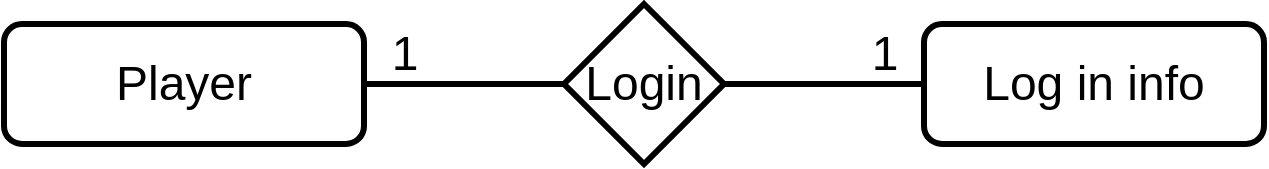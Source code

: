 <mxfile version="16.6.6" type="github">
  <diagram id="eBbm-OJ10XKza3Faik-9" name="Page-1">
    <mxGraphModel dx="868" dy="450" grid="1" gridSize="10" guides="1" tooltips="1" connect="1" arrows="1" fold="1" page="1" pageScale="1" pageWidth="850" pageHeight="1100" math="0" shadow="0">
      <root>
        <mxCell id="0" />
        <mxCell id="1" parent="0" />
        <mxCell id="46ggKFVZI3bvTAqcsLHF-8" style="edgeStyle=orthogonalEdgeStyle;rounded=0;orthogonalLoop=1;jettySize=auto;html=1;entryX=0;entryY=0.5;entryDx=0;entryDy=0;fontSize=24;strokeWidth=3;endArrow=none;endFill=0;" edge="1" parent="1" source="46ggKFVZI3bvTAqcsLHF-3" target="46ggKFVZI3bvTAqcsLHF-7">
          <mxGeometry relative="1" as="geometry" />
        </mxCell>
        <mxCell id="46ggKFVZI3bvTAqcsLHF-3" value="Player" style="rounded=1;whiteSpace=wrap;html=1;fontSize=24;strokeWidth=3;" vertex="1" parent="1">
          <mxGeometry x="210" y="190" width="180" height="60" as="geometry" />
        </mxCell>
        <mxCell id="46ggKFVZI3bvTAqcsLHF-4" value="Log in info" style="rounded=1;whiteSpace=wrap;html=1;fontSize=24;strokeWidth=3;" vertex="1" parent="1">
          <mxGeometry x="670" y="190" width="170" height="60" as="geometry" />
        </mxCell>
        <mxCell id="46ggKFVZI3bvTAqcsLHF-9" style="edgeStyle=orthogonalEdgeStyle;rounded=0;orthogonalLoop=1;jettySize=auto;html=1;exitX=1;exitY=0.5;exitDx=0;exitDy=0;entryX=0;entryY=0.5;entryDx=0;entryDy=0;fontSize=24;endArrow=none;endFill=0;strokeWidth=3;" edge="1" parent="1" source="46ggKFVZI3bvTAqcsLHF-7" target="46ggKFVZI3bvTAqcsLHF-4">
          <mxGeometry relative="1" as="geometry" />
        </mxCell>
        <mxCell id="46ggKFVZI3bvTAqcsLHF-7" value="Login" style="rhombus;whiteSpace=wrap;html=1;fontSize=24;strokeWidth=3;" vertex="1" parent="1">
          <mxGeometry x="490" y="180" width="80" height="80" as="geometry" />
        </mxCell>
        <mxCell id="46ggKFVZI3bvTAqcsLHF-10" value="1" style="text;html=1;align=center;verticalAlign=middle;resizable=0;points=[];autosize=1;strokeColor=none;fillColor=none;fontSize=24;" vertex="1" parent="1">
          <mxGeometry x="395" y="190" width="30" height="30" as="geometry" />
        </mxCell>
        <mxCell id="46ggKFVZI3bvTAqcsLHF-11" value="1" style="text;html=1;align=center;verticalAlign=middle;resizable=0;points=[];autosize=1;strokeColor=none;fillColor=none;fontSize=24;" vertex="1" parent="1">
          <mxGeometry x="635" y="190" width="30" height="30" as="geometry" />
        </mxCell>
      </root>
    </mxGraphModel>
  </diagram>
</mxfile>
